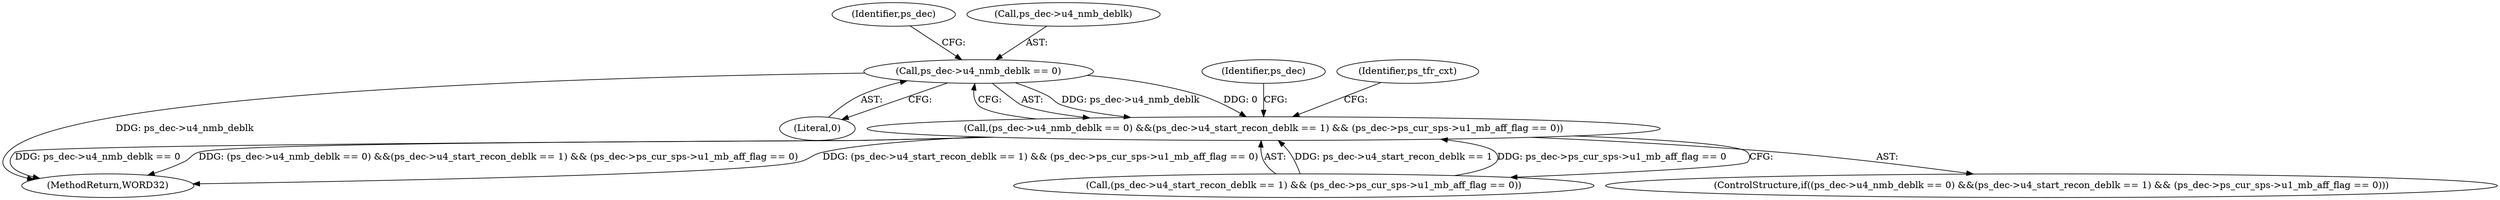 digraph "0_Android_326fe991a4b7971e8aeaf4ac775491dd8abd85bb@pointer" {
"1001613" [label="(Call,ps_dec->u4_nmb_deblk == 0)"];
"1001612" [label="(Call,(ps_dec->u4_nmb_deblk == 0) &&(ps_dec->u4_start_recon_deblk == 1) && (ps_dec->ps_cur_sps->u1_mb_aff_flag == 0))"];
"1001617" [label="(Literal,0)"];
"1001700" [label="(Identifier,ps_dec)"];
"1001613" [label="(Call,ps_dec->u4_nmb_deblk == 0)"];
"1001621" [label="(Identifier,ps_dec)"];
"1001611" [label="(ControlStructure,if((ps_dec->u4_nmb_deblk == 0) &&(ps_dec->u4_start_recon_deblk == 1) && (ps_dec->ps_cur_sps->u1_mb_aff_flag == 0)))"];
"1002147" [label="(MethodReturn,WORD32)"];
"1001614" [label="(Call,ps_dec->u4_nmb_deblk)"];
"1001618" [label="(Call,(ps_dec->u4_start_recon_deblk == 1) && (ps_dec->ps_cur_sps->u1_mb_aff_flag == 0))"];
"1001637" [label="(Identifier,ps_tfr_cxt)"];
"1001612" [label="(Call,(ps_dec->u4_nmb_deblk == 0) &&(ps_dec->u4_start_recon_deblk == 1) && (ps_dec->ps_cur_sps->u1_mb_aff_flag == 0))"];
"1001613" -> "1001612"  [label="AST: "];
"1001613" -> "1001617"  [label="CFG: "];
"1001614" -> "1001613"  [label="AST: "];
"1001617" -> "1001613"  [label="AST: "];
"1001621" -> "1001613"  [label="CFG: "];
"1001612" -> "1001613"  [label="CFG: "];
"1001613" -> "1002147"  [label="DDG: ps_dec->u4_nmb_deblk"];
"1001613" -> "1001612"  [label="DDG: ps_dec->u4_nmb_deblk"];
"1001613" -> "1001612"  [label="DDG: 0"];
"1001612" -> "1001611"  [label="AST: "];
"1001612" -> "1001618"  [label="CFG: "];
"1001618" -> "1001612"  [label="AST: "];
"1001637" -> "1001612"  [label="CFG: "];
"1001700" -> "1001612"  [label="CFG: "];
"1001612" -> "1002147"  [label="DDG: (ps_dec->u4_nmb_deblk == 0) &&(ps_dec->u4_start_recon_deblk == 1) && (ps_dec->ps_cur_sps->u1_mb_aff_flag == 0)"];
"1001612" -> "1002147"  [label="DDG: (ps_dec->u4_start_recon_deblk == 1) && (ps_dec->ps_cur_sps->u1_mb_aff_flag == 0)"];
"1001612" -> "1002147"  [label="DDG: ps_dec->u4_nmb_deblk == 0"];
"1001618" -> "1001612"  [label="DDG: ps_dec->u4_start_recon_deblk == 1"];
"1001618" -> "1001612"  [label="DDG: ps_dec->ps_cur_sps->u1_mb_aff_flag == 0"];
}
